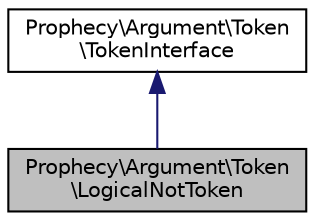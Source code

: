 digraph "Prophecy\Argument\Token\LogicalNotToken"
{
  edge [fontname="Helvetica",fontsize="10",labelfontname="Helvetica",labelfontsize="10"];
  node [fontname="Helvetica",fontsize="10",shape=record];
  Node0 [label="Prophecy\\Argument\\Token\l\\LogicalNotToken",height=0.2,width=0.4,color="black", fillcolor="grey75", style="filled", fontcolor="black"];
  Node1 -> Node0 [dir="back",color="midnightblue",fontsize="10",style="solid",fontname="Helvetica"];
  Node1 [label="Prophecy\\Argument\\Token\l\\TokenInterface",height=0.2,width=0.4,color="black", fillcolor="white", style="filled",URL="$interfaceProphecy_1_1Argument_1_1Token_1_1TokenInterface.html"];
}
